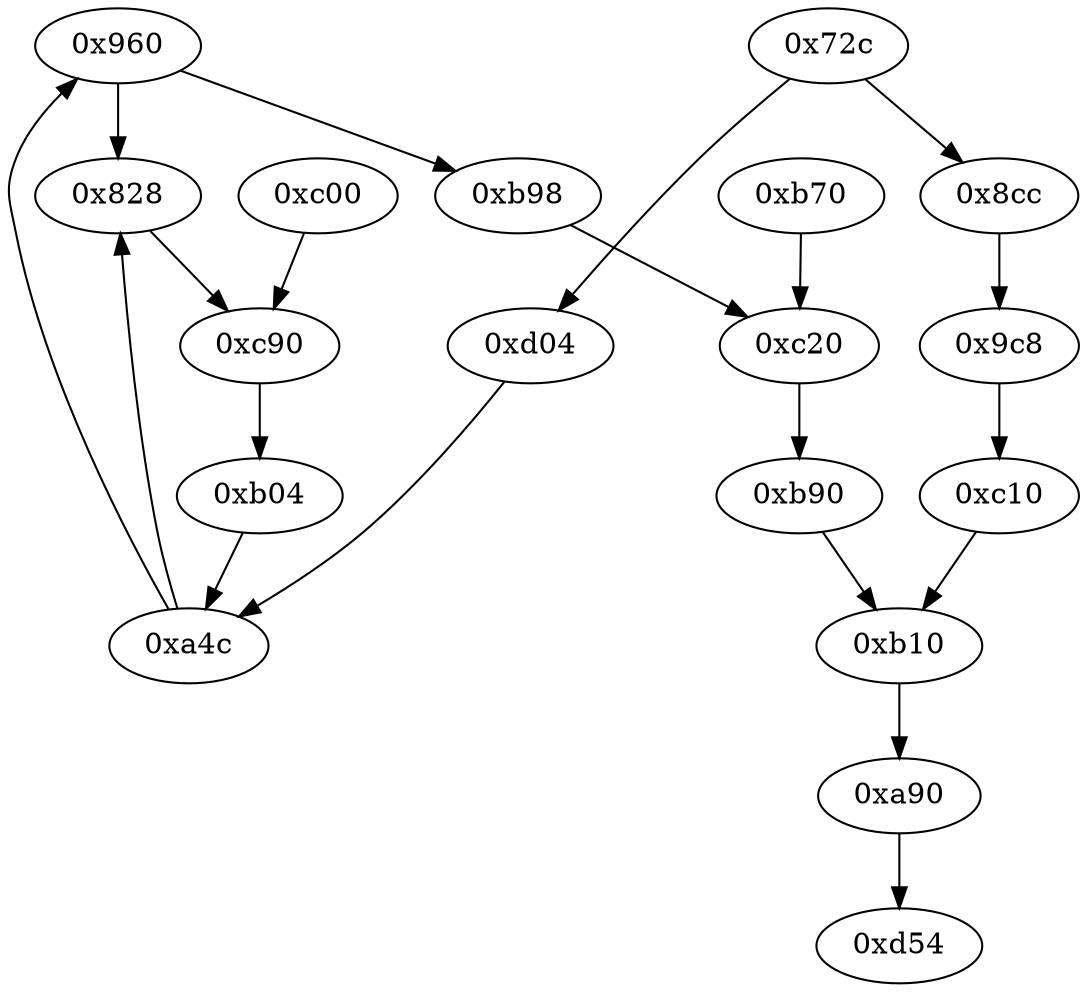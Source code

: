 strict digraph "" {
	"0x9c8"	 [opcode="[u'ldr', u'mov', u'ldr', u'ldr', u'ldr', u'ldr', u'cmp', u'mov', u'sub', u'sub', u'add', u'mul', u'mvn', u'mov', u'orr', u'ldr', \
u'cmn', u'mov', u'teq', u'ldr', u'mov', u'cmn', u'mov', u'cmp', u'mov', u'b']"];
	"0xc10"	 [opcode="[u'mov']"];
	"0x9c8" -> "0xc10";
	"0xb04"	 [opcode="[u'ldr', u'ldr', u'b']"];
	"0xa4c"	 [opcode="[u'str', u'ldr', u'ldr', u'bl', u'ldr']"];
	"0xb04" -> "0xa4c";
	"0xb10"	 [opcode="[u'ldr', u'mov', u'str', u'ldr', u'ldr', u'sub', u'mul', u'mov', u'eor', u'and', u'ldr', u'mov', u'ldr', u'cmp', u'mov', u'teq', \
u'ldr', u'mov', u'cmp', u'mov', u'mov', u'cmp', u'mov', u'b']"];
	"0xa90"	 [opcode="[u'ldr', u'ldr', u'ldr', u'rsb', u'mvn', u'mul', u'mvn', u'ldr', u'ldr', u'ldr', u'orr', u'cmn', u'mov', u'mov', u'cmp', u'mov', \
u'mov', u'mov', u'cmn', u'mov', u'mov', u'b']"];
	"0xb10" -> "0xa90";
	"0x960"	 [opcode="[u'ldr', u'ldr', u'bl', u'ldr', u'b']"];
	"0x828"	 [opcode="[u'ldr', u'ldr', u'ldr', u'ldr', u'add', u'sub', u'sub', u'mul', u'mvn', u'ldr', u'orr', u'mov', u'cmn', u'mov', u'ldr', u'cmp', \
u'mov', u'mov', u'mov', u'cmn', u'mov', u'mov', u'teq', u'mov', u'b']"];
	"0x960" -> "0x828";
	"0xb98"	 [opcode="[u'ldr', u'ldr', u'ldr', u'ldr', u'ldr', u'sub', u'sub', u'add', u'mul', u'mvn', u'ldr', u'orr', u'mov', u'cmn', u'mov', u'ldr', \
u'cmp', u'mov', u'mov', u'mov', u'cmn', u'mov', u'mov', u'teq', u'mov', u'b']"];
	"0x960" -> "0xb98";
	"0xc90"	 [opcode="[u'ldr', u'ldr', u'ldr', u'sub', u'add', u'add', u'str', u'ldr', u'ldr', u'ldr', u'add', u'sub', u'sub', u'mul', u'eor', u'and', \
u'ldr', u'ldr', u'mov', u'mov', u'cmp', u'mov', u'cmp', u'mov', u'mov', u'cmp', u'mov', u'mov', u'b']"];
	"0x828" -> "0xc90";
	"0xc90" -> "0xb04";
	"0x8cc"	 [opcode="[u'ldr', u'ldr', u'ldr', u'sub', u'mul', u'mvn', u'ldr', u'orr', u'mov', u'cmn', u'mov', u'ldr', u'cmp', u'mov', u'mov', u'mov', \
u'cmn', u'mov', u'mov', u'teq', u'mov', u'b']"];
	"0x8cc" -> "0x9c8";
	"0xb90"	 [opcode="[u'mov', u'b']"];
	"0xb90" -> "0xb10";
	"0xd54"	 [opcode="[u'ldr', u'ldr', u'ldr', u'ldr', u'ldr', u'sub', u'sub', u'pop']"];
	"0xa90" -> "0xd54";
	"0xc10" -> "0xb10";
	"0xc00"	 [opcode="[u'ldr', u'ldr', u'ldr', u'b']"];
	"0xc00" -> "0xc90";
	"0xc20"	 [opcode="[u'ldr', u'ldr', u'ldr', u'ldr', u'bl', u'ldr', u'mov', u'ldr', u'ldr', u'sub', u'mul', u'eor', u'and', u'ldr', u'mov', u'mov', \
u'ldr', u'ldr', u'cmp', u'mov', u'teq', u'ldr', u'mov', u'cmp', u'mov', u'cmp', u'mov', u'b']"];
	"0xb98" -> "0xc20";
	"0xa4c" -> "0x960";
	"0xa4c" -> "0x828";
	"0xc20" -> "0xb90";
	"0xd04"	 [opcode="[u'sub', u'str', u'ldr', u'bl', u'bl', u'ldr', u'ldr', u'ldrb', u'str', u'ldr', u'ldrb', u'str', u'ldr', u'ldr', u'ldr', u'ldr', \
u'cmp', u'ldr', u'mov', u'b']"];
	"0xd04" -> "0xa4c";
	"0xb70"	 [opcode="[u'ldr', u'ldr', u'ldr', u'ldr', u'bl', u'ldr', u'ldr', u'b']"];
	"0xb70" -> "0xc20";
	"0x72c"	 [opcode="[u'push', u'add', u'sub', u'str', u'ldr', u'cmp', u'mvn', u'ldr', u'ldr', u'str', u'ldr', u'ldr', u'ldr', u'mov', u'ldr', u'str', \
u'ldr', u'str', u'ldr', u'str', u'ldr', u'ldr', u'str', u'ldr', u'str', u'ldr', u'str', u'ldr', u'str', u'ldr', u'ldr', u'str', \
u'ldr', u'ldr', u'add', u'str', u'ldr', u'add', u'str', u'str', u'b']"];
	"0x72c" -> "0x8cc";
	"0x72c" -> "0xd04";
}

